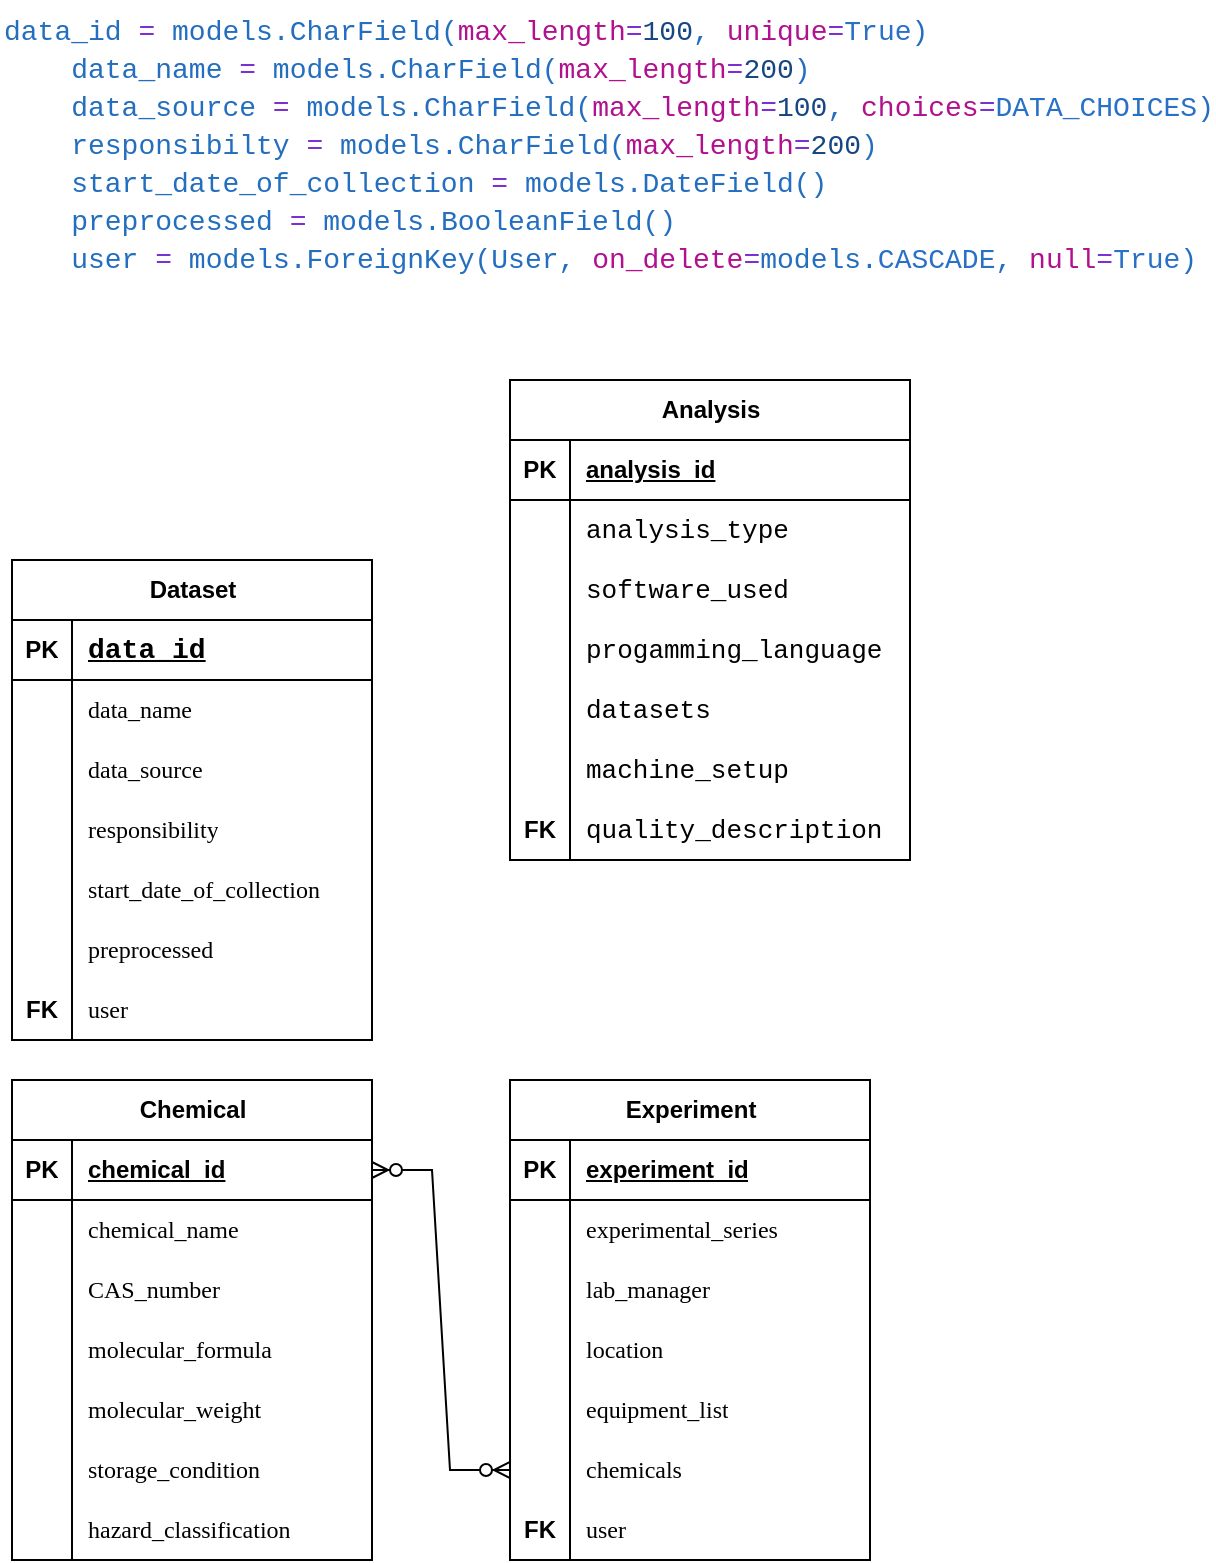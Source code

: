 <mxfile version="24.7.17">
  <diagram id="R2lEEEUBdFMjLlhIrx00" name="Page-1">
    <mxGraphModel dx="511" dy="1783" grid="1" gridSize="10" guides="1" tooltips="1" connect="1" arrows="1" fold="1" page="1" pageScale="1" pageWidth="850" pageHeight="1100" math="0" shadow="0" extFonts="Permanent Marker^https://fonts.googleapis.com/css?family=Permanent+Marker">
      <root>
        <mxCell id="0" />
        <mxCell id="1" parent="0" />
        <mxCell id="FANMIz-VUArgThIN-32Q-28" value="Chemical" style="shape=table;startSize=30;container=1;collapsible=1;childLayout=tableLayout;fixedRows=1;rowLines=0;fontStyle=1;align=center;resizeLast=1;html=1;" parent="1" vertex="1">
          <mxGeometry x="151" y="360" width="180" height="240" as="geometry" />
        </mxCell>
        <mxCell id="FANMIz-VUArgThIN-32Q-29" value="" style="shape=tableRow;horizontal=0;startSize=0;swimlaneHead=0;swimlaneBody=0;fillColor=none;collapsible=0;dropTarget=0;points=[[0,0.5],[1,0.5]];portConstraint=eastwest;top=0;left=0;right=0;bottom=1;" parent="FANMIz-VUArgThIN-32Q-28" vertex="1">
          <mxGeometry y="30" width="180" height="30" as="geometry" />
        </mxCell>
        <mxCell id="FANMIz-VUArgThIN-32Q-30" value="PK" style="shape=partialRectangle;connectable=0;fillColor=none;top=0;left=0;bottom=0;right=0;fontStyle=1;overflow=hidden;whiteSpace=wrap;html=1;" parent="FANMIz-VUArgThIN-32Q-29" vertex="1">
          <mxGeometry width="30" height="30" as="geometry">
            <mxRectangle width="30" height="30" as="alternateBounds" />
          </mxGeometry>
        </mxCell>
        <mxCell id="FANMIz-VUArgThIN-32Q-31" value="chemical_id" style="shape=partialRectangle;connectable=0;fillColor=none;top=0;left=0;bottom=0;right=0;align=left;spacingLeft=6;fontStyle=5;overflow=hidden;whiteSpace=wrap;html=1;" parent="FANMIz-VUArgThIN-32Q-29" vertex="1">
          <mxGeometry x="30" width="150" height="30" as="geometry">
            <mxRectangle width="150" height="30" as="alternateBounds" />
          </mxGeometry>
        </mxCell>
        <mxCell id="FANMIz-VUArgThIN-32Q-32" value="" style="shape=tableRow;horizontal=0;startSize=0;swimlaneHead=0;swimlaneBody=0;fillColor=none;collapsible=0;dropTarget=0;points=[[0,0.5],[1,0.5]];portConstraint=eastwest;top=0;left=0;right=0;bottom=0;" parent="FANMIz-VUArgThIN-32Q-28" vertex="1">
          <mxGeometry y="60" width="180" height="30" as="geometry" />
        </mxCell>
        <mxCell id="FANMIz-VUArgThIN-32Q-33" value="" style="shape=partialRectangle;connectable=0;fillColor=none;top=0;left=0;bottom=0;right=0;editable=1;overflow=hidden;whiteSpace=wrap;html=1;" parent="FANMIz-VUArgThIN-32Q-32" vertex="1">
          <mxGeometry width="30" height="30" as="geometry">
            <mxRectangle width="30" height="30" as="alternateBounds" />
          </mxGeometry>
        </mxCell>
        <mxCell id="FANMIz-VUArgThIN-32Q-34" value="chemical_name" style="shape=partialRectangle;connectable=0;fillColor=none;top=0;left=0;bottom=0;right=0;align=left;spacingLeft=6;overflow=hidden;whiteSpace=wrap;html=1;fontFamily=Lucida Console;fontSize=12;" parent="FANMIz-VUArgThIN-32Q-32" vertex="1">
          <mxGeometry x="30" width="150" height="30" as="geometry">
            <mxRectangle width="150" height="30" as="alternateBounds" />
          </mxGeometry>
        </mxCell>
        <mxCell id="FANMIz-VUArgThIN-32Q-35" value="" style="shape=tableRow;horizontal=0;startSize=0;swimlaneHead=0;swimlaneBody=0;fillColor=none;collapsible=0;dropTarget=0;points=[[0,0.5],[1,0.5]];portConstraint=eastwest;top=0;left=0;right=0;bottom=0;" parent="FANMIz-VUArgThIN-32Q-28" vertex="1">
          <mxGeometry y="90" width="180" height="30" as="geometry" />
        </mxCell>
        <mxCell id="FANMIz-VUArgThIN-32Q-36" value="" style="shape=partialRectangle;connectable=0;fillColor=none;top=0;left=0;bottom=0;right=0;editable=1;overflow=hidden;whiteSpace=wrap;html=1;" parent="FANMIz-VUArgThIN-32Q-35" vertex="1">
          <mxGeometry width="30" height="30" as="geometry">
            <mxRectangle width="30" height="30" as="alternateBounds" />
          </mxGeometry>
        </mxCell>
        <mxCell id="FANMIz-VUArgThIN-32Q-37" value="CAS_number" style="shape=partialRectangle;connectable=0;fillColor=none;top=0;left=0;bottom=0;right=0;align=left;spacingLeft=6;overflow=hidden;whiteSpace=wrap;html=1;fontFamily=Lucida Console;fontSize=12;" parent="FANMIz-VUArgThIN-32Q-35" vertex="1">
          <mxGeometry x="30" width="150" height="30" as="geometry">
            <mxRectangle width="150" height="30" as="alternateBounds" />
          </mxGeometry>
        </mxCell>
        <mxCell id="FANMIz-VUArgThIN-32Q-38" value="" style="shape=tableRow;horizontal=0;startSize=0;swimlaneHead=0;swimlaneBody=0;fillColor=none;collapsible=0;dropTarget=0;points=[[0,0.5],[1,0.5]];portConstraint=eastwest;top=0;left=0;right=0;bottom=0;" parent="FANMIz-VUArgThIN-32Q-28" vertex="1">
          <mxGeometry y="120" width="180" height="30" as="geometry" />
        </mxCell>
        <mxCell id="FANMIz-VUArgThIN-32Q-39" value="" style="shape=partialRectangle;connectable=0;fillColor=none;top=0;left=0;bottom=0;right=0;editable=1;overflow=hidden;whiteSpace=wrap;html=1;" parent="FANMIz-VUArgThIN-32Q-38" vertex="1">
          <mxGeometry width="30" height="30" as="geometry">
            <mxRectangle width="30" height="30" as="alternateBounds" />
          </mxGeometry>
        </mxCell>
        <mxCell id="FANMIz-VUArgThIN-32Q-40" value="molecular_formula" style="shape=partialRectangle;connectable=0;fillColor=none;top=0;left=0;bottom=0;right=0;align=left;spacingLeft=6;overflow=hidden;whiteSpace=wrap;html=1;fontFamily=Lucida Console;fontSize=12;" parent="FANMIz-VUArgThIN-32Q-38" vertex="1">
          <mxGeometry x="30" width="150" height="30" as="geometry">
            <mxRectangle width="150" height="30" as="alternateBounds" />
          </mxGeometry>
        </mxCell>
        <mxCell id="FANMIz-VUArgThIN-32Q-41" value="" style="shape=tableRow;horizontal=0;startSize=0;swimlaneHead=0;swimlaneBody=0;fillColor=none;collapsible=0;dropTarget=0;points=[[0,0.5],[1,0.5]];portConstraint=eastwest;top=0;left=0;right=0;bottom=0;" parent="FANMIz-VUArgThIN-32Q-28" vertex="1">
          <mxGeometry y="150" width="180" height="30" as="geometry" />
        </mxCell>
        <mxCell id="FANMIz-VUArgThIN-32Q-42" value="" style="shape=partialRectangle;connectable=0;fillColor=none;top=0;left=0;bottom=0;right=0;editable=1;overflow=hidden;whiteSpace=wrap;html=1;" parent="FANMIz-VUArgThIN-32Q-41" vertex="1">
          <mxGeometry width="30" height="30" as="geometry">
            <mxRectangle width="30" height="30" as="alternateBounds" />
          </mxGeometry>
        </mxCell>
        <mxCell id="FANMIz-VUArgThIN-32Q-43" value="molecular_weight" style="shape=partialRectangle;connectable=0;fillColor=none;top=0;left=0;bottom=0;right=0;align=left;spacingLeft=6;overflow=hidden;whiteSpace=wrap;html=1;fontFamily=Lucida Console;fontSize=12;" parent="FANMIz-VUArgThIN-32Q-41" vertex="1">
          <mxGeometry x="30" width="150" height="30" as="geometry">
            <mxRectangle width="150" height="30" as="alternateBounds" />
          </mxGeometry>
        </mxCell>
        <mxCell id="FANMIz-VUArgThIN-32Q-46" value="" style="shape=tableRow;horizontal=0;startSize=0;swimlaneHead=0;swimlaneBody=0;fillColor=none;collapsible=0;dropTarget=0;points=[[0,0.5],[1,0.5]];portConstraint=eastwest;top=0;left=0;right=0;bottom=0;" parent="FANMIz-VUArgThIN-32Q-28" vertex="1">
          <mxGeometry y="180" width="180" height="30" as="geometry" />
        </mxCell>
        <mxCell id="FANMIz-VUArgThIN-32Q-47" value="" style="shape=partialRectangle;connectable=0;fillColor=none;top=0;left=0;bottom=0;right=0;editable=1;overflow=hidden;whiteSpace=wrap;html=1;" parent="FANMIz-VUArgThIN-32Q-46" vertex="1">
          <mxGeometry width="30" height="30" as="geometry">
            <mxRectangle width="30" height="30" as="alternateBounds" />
          </mxGeometry>
        </mxCell>
        <mxCell id="FANMIz-VUArgThIN-32Q-48" value="storage_condition" style="shape=partialRectangle;connectable=0;fillColor=none;top=0;left=0;bottom=0;right=0;align=left;spacingLeft=6;overflow=hidden;whiteSpace=wrap;html=1;fontFamily=Lucida Console;fontSize=12;" parent="FANMIz-VUArgThIN-32Q-46" vertex="1">
          <mxGeometry x="30" width="150" height="30" as="geometry">
            <mxRectangle width="150" height="30" as="alternateBounds" />
          </mxGeometry>
        </mxCell>
        <mxCell id="FANMIz-VUArgThIN-32Q-49" value="" style="shape=tableRow;horizontal=0;startSize=0;swimlaneHead=0;swimlaneBody=0;fillColor=none;collapsible=0;dropTarget=0;points=[[0,0.5],[1,0.5]];portConstraint=eastwest;top=0;left=0;right=0;bottom=0;" parent="FANMIz-VUArgThIN-32Q-28" vertex="1">
          <mxGeometry y="210" width="180" height="30" as="geometry" />
        </mxCell>
        <mxCell id="FANMIz-VUArgThIN-32Q-50" value="" style="shape=partialRectangle;connectable=0;fillColor=none;top=0;left=0;bottom=0;right=0;editable=1;overflow=hidden;whiteSpace=wrap;html=1;" parent="FANMIz-VUArgThIN-32Q-49" vertex="1">
          <mxGeometry width="30" height="30" as="geometry">
            <mxRectangle width="30" height="30" as="alternateBounds" />
          </mxGeometry>
        </mxCell>
        <mxCell id="FANMIz-VUArgThIN-32Q-51" value="hazard_classification" style="shape=partialRectangle;connectable=0;fillColor=none;top=0;left=0;bottom=0;right=0;align=left;spacingLeft=6;overflow=hidden;whiteSpace=wrap;html=1;fontFamily=Lucida Console;fontSize=12;" parent="FANMIz-VUArgThIN-32Q-49" vertex="1">
          <mxGeometry x="30" width="150" height="30" as="geometry">
            <mxRectangle width="150" height="30" as="alternateBounds" />
          </mxGeometry>
        </mxCell>
        <mxCell id="FANMIz-VUArgThIN-32Q-52" value="Experiment" style="shape=table;startSize=30;container=1;collapsible=1;childLayout=tableLayout;fixedRows=1;rowLines=0;fontStyle=1;align=center;resizeLast=1;html=1;" parent="1" vertex="1">
          <mxGeometry x="400" y="360" width="180" height="240" as="geometry" />
        </mxCell>
        <mxCell id="FANMIz-VUArgThIN-32Q-53" value="" style="shape=tableRow;horizontal=0;startSize=0;swimlaneHead=0;swimlaneBody=0;fillColor=none;collapsible=0;dropTarget=0;points=[[0,0.5],[1,0.5]];portConstraint=eastwest;top=0;left=0;right=0;bottom=1;" parent="FANMIz-VUArgThIN-32Q-52" vertex="1">
          <mxGeometry y="30" width="180" height="30" as="geometry" />
        </mxCell>
        <mxCell id="FANMIz-VUArgThIN-32Q-54" value="PK" style="shape=partialRectangle;connectable=0;fillColor=none;top=0;left=0;bottom=0;right=0;fontStyle=1;overflow=hidden;whiteSpace=wrap;html=1;" parent="FANMIz-VUArgThIN-32Q-53" vertex="1">
          <mxGeometry width="30" height="30" as="geometry">
            <mxRectangle width="30" height="30" as="alternateBounds" />
          </mxGeometry>
        </mxCell>
        <mxCell id="FANMIz-VUArgThIN-32Q-55" value="experiment_id" style="shape=partialRectangle;connectable=0;fillColor=none;top=0;left=0;bottom=0;right=0;align=left;spacingLeft=6;fontStyle=5;overflow=hidden;whiteSpace=wrap;html=1;" parent="FANMIz-VUArgThIN-32Q-53" vertex="1">
          <mxGeometry x="30" width="150" height="30" as="geometry">
            <mxRectangle width="150" height="30" as="alternateBounds" />
          </mxGeometry>
        </mxCell>
        <mxCell id="FANMIz-VUArgThIN-32Q-56" value="" style="shape=tableRow;horizontal=0;startSize=0;swimlaneHead=0;swimlaneBody=0;fillColor=none;collapsible=0;dropTarget=0;points=[[0,0.5],[1,0.5]];portConstraint=eastwest;top=0;left=0;right=0;bottom=0;" parent="FANMIz-VUArgThIN-32Q-52" vertex="1">
          <mxGeometry y="60" width="180" height="30" as="geometry" />
        </mxCell>
        <mxCell id="FANMIz-VUArgThIN-32Q-57" value="" style="shape=partialRectangle;connectable=0;fillColor=none;top=0;left=0;bottom=0;right=0;editable=1;overflow=hidden;whiteSpace=wrap;html=1;" parent="FANMIz-VUArgThIN-32Q-56" vertex="1">
          <mxGeometry width="30" height="30" as="geometry">
            <mxRectangle width="30" height="30" as="alternateBounds" />
          </mxGeometry>
        </mxCell>
        <mxCell id="FANMIz-VUArgThIN-32Q-58" value="experimental_series" style="shape=partialRectangle;connectable=0;fillColor=none;top=0;left=0;bottom=0;right=0;align=left;spacingLeft=6;overflow=hidden;whiteSpace=wrap;html=1;fontFamily=Lucida Console;fontSize=12;" parent="FANMIz-VUArgThIN-32Q-56" vertex="1">
          <mxGeometry x="30" width="150" height="30" as="geometry">
            <mxRectangle width="150" height="30" as="alternateBounds" />
          </mxGeometry>
        </mxCell>
        <mxCell id="FANMIz-VUArgThIN-32Q-59" value="" style="shape=tableRow;horizontal=0;startSize=0;swimlaneHead=0;swimlaneBody=0;fillColor=none;collapsible=0;dropTarget=0;points=[[0,0.5],[1,0.5]];portConstraint=eastwest;top=0;left=0;right=0;bottom=0;" parent="FANMIz-VUArgThIN-32Q-52" vertex="1">
          <mxGeometry y="90" width="180" height="30" as="geometry" />
        </mxCell>
        <mxCell id="FANMIz-VUArgThIN-32Q-60" value="" style="shape=partialRectangle;connectable=0;fillColor=none;top=0;left=0;bottom=0;right=0;editable=1;overflow=hidden;whiteSpace=wrap;html=1;" parent="FANMIz-VUArgThIN-32Q-59" vertex="1">
          <mxGeometry width="30" height="30" as="geometry">
            <mxRectangle width="30" height="30" as="alternateBounds" />
          </mxGeometry>
        </mxCell>
        <mxCell id="FANMIz-VUArgThIN-32Q-61" value="lab_manager" style="shape=partialRectangle;connectable=0;fillColor=none;top=0;left=0;bottom=0;right=0;align=left;spacingLeft=6;overflow=hidden;whiteSpace=wrap;html=1;fontFamily=Lucida Console;fontSize=12;" parent="FANMIz-VUArgThIN-32Q-59" vertex="1">
          <mxGeometry x="30" width="150" height="30" as="geometry">
            <mxRectangle width="150" height="30" as="alternateBounds" />
          </mxGeometry>
        </mxCell>
        <mxCell id="FANMIz-VUArgThIN-32Q-62" value="" style="shape=tableRow;horizontal=0;startSize=0;swimlaneHead=0;swimlaneBody=0;fillColor=none;collapsible=0;dropTarget=0;points=[[0,0.5],[1,0.5]];portConstraint=eastwest;top=0;left=0;right=0;bottom=0;" parent="FANMIz-VUArgThIN-32Q-52" vertex="1">
          <mxGeometry y="120" width="180" height="30" as="geometry" />
        </mxCell>
        <mxCell id="FANMIz-VUArgThIN-32Q-63" value="" style="shape=partialRectangle;connectable=0;fillColor=none;top=0;left=0;bottom=0;right=0;editable=1;overflow=hidden;whiteSpace=wrap;html=1;" parent="FANMIz-VUArgThIN-32Q-62" vertex="1">
          <mxGeometry width="30" height="30" as="geometry">
            <mxRectangle width="30" height="30" as="alternateBounds" />
          </mxGeometry>
        </mxCell>
        <mxCell id="FANMIz-VUArgThIN-32Q-64" value="location" style="shape=partialRectangle;connectable=0;fillColor=none;top=0;left=0;bottom=0;right=0;align=left;spacingLeft=6;overflow=hidden;whiteSpace=wrap;html=1;fontFamily=Lucida Console;fontSize=12;" parent="FANMIz-VUArgThIN-32Q-62" vertex="1">
          <mxGeometry x="30" width="150" height="30" as="geometry">
            <mxRectangle width="150" height="30" as="alternateBounds" />
          </mxGeometry>
        </mxCell>
        <mxCell id="FANMIz-VUArgThIN-32Q-65" value="" style="shape=tableRow;horizontal=0;startSize=0;swimlaneHead=0;swimlaneBody=0;fillColor=none;collapsible=0;dropTarget=0;points=[[0,0.5],[1,0.5]];portConstraint=eastwest;top=0;left=0;right=0;bottom=0;" parent="FANMIz-VUArgThIN-32Q-52" vertex="1">
          <mxGeometry y="150" width="180" height="30" as="geometry" />
        </mxCell>
        <mxCell id="FANMIz-VUArgThIN-32Q-66" value="" style="shape=partialRectangle;connectable=0;fillColor=none;top=0;left=0;bottom=0;right=0;editable=1;overflow=hidden;whiteSpace=wrap;html=1;" parent="FANMIz-VUArgThIN-32Q-65" vertex="1">
          <mxGeometry width="30" height="30" as="geometry">
            <mxRectangle width="30" height="30" as="alternateBounds" />
          </mxGeometry>
        </mxCell>
        <mxCell id="FANMIz-VUArgThIN-32Q-67" value="equipment_list" style="shape=partialRectangle;connectable=0;fillColor=none;top=0;left=0;bottom=0;right=0;align=left;spacingLeft=6;overflow=hidden;whiteSpace=wrap;html=1;fontFamily=Lucida Console;fontSize=12;" parent="FANMIz-VUArgThIN-32Q-65" vertex="1">
          <mxGeometry x="30" width="150" height="30" as="geometry">
            <mxRectangle width="150" height="30" as="alternateBounds" />
          </mxGeometry>
        </mxCell>
        <mxCell id="FANMIz-VUArgThIN-32Q-68" value="" style="shape=tableRow;horizontal=0;startSize=0;swimlaneHead=0;swimlaneBody=0;fillColor=none;collapsible=0;dropTarget=0;points=[[0,0.5],[1,0.5]];portConstraint=eastwest;top=0;left=0;right=0;bottom=0;" parent="FANMIz-VUArgThIN-32Q-52" vertex="1">
          <mxGeometry y="180" width="180" height="30" as="geometry" />
        </mxCell>
        <mxCell id="FANMIz-VUArgThIN-32Q-69" value="" style="shape=partialRectangle;connectable=0;fillColor=none;top=0;left=0;bottom=0;right=0;editable=1;overflow=hidden;whiteSpace=wrap;html=1;" parent="FANMIz-VUArgThIN-32Q-68" vertex="1">
          <mxGeometry width="30" height="30" as="geometry">
            <mxRectangle width="30" height="30" as="alternateBounds" />
          </mxGeometry>
        </mxCell>
        <mxCell id="FANMIz-VUArgThIN-32Q-70" value="chemicals" style="shape=partialRectangle;connectable=0;fillColor=none;top=0;left=0;bottom=0;right=0;align=left;spacingLeft=6;overflow=hidden;whiteSpace=wrap;html=1;fontFamily=Lucida Console;fontSize=12;" parent="FANMIz-VUArgThIN-32Q-68" vertex="1">
          <mxGeometry x="30" width="150" height="30" as="geometry">
            <mxRectangle width="150" height="30" as="alternateBounds" />
          </mxGeometry>
        </mxCell>
        <mxCell id="FANMIz-VUArgThIN-32Q-71" value="" style="shape=tableRow;horizontal=0;startSize=0;swimlaneHead=0;swimlaneBody=0;fillColor=none;collapsible=0;dropTarget=0;points=[[0,0.5],[1,0.5]];portConstraint=eastwest;top=0;left=0;right=0;bottom=0;" parent="FANMIz-VUArgThIN-32Q-52" vertex="1">
          <mxGeometry y="210" width="180" height="30" as="geometry" />
        </mxCell>
        <mxCell id="FANMIz-VUArgThIN-32Q-72" value="&lt;span style=&quot;font-weight: 700;&quot;&gt;FK&lt;/span&gt;" style="shape=partialRectangle;connectable=0;fillColor=none;top=0;left=0;bottom=0;right=0;editable=1;overflow=hidden;whiteSpace=wrap;html=1;" parent="FANMIz-VUArgThIN-32Q-71" vertex="1">
          <mxGeometry width="30" height="30" as="geometry">
            <mxRectangle width="30" height="30" as="alternateBounds" />
          </mxGeometry>
        </mxCell>
        <mxCell id="FANMIz-VUArgThIN-32Q-73" value="user" style="shape=partialRectangle;connectable=0;fillColor=none;top=0;left=0;bottom=0;right=0;align=left;spacingLeft=6;overflow=hidden;whiteSpace=wrap;html=1;fontFamily=Lucida Console;fontSize=12;" parent="FANMIz-VUArgThIN-32Q-71" vertex="1">
          <mxGeometry x="30" width="150" height="30" as="geometry">
            <mxRectangle width="150" height="30" as="alternateBounds" />
          </mxGeometry>
        </mxCell>
        <mxCell id="FANMIz-VUArgThIN-32Q-77" value="" style="edgeStyle=entityRelationEdgeStyle;fontSize=12;html=1;endArrow=ERzeroToMany;endFill=1;startArrow=ERzeroToMany;rounded=0;exitX=1;exitY=0.5;exitDx=0;exitDy=0;" parent="1" source="FANMIz-VUArgThIN-32Q-29" target="FANMIz-VUArgThIN-32Q-68" edge="1">
          <mxGeometry width="100" height="100" relative="1" as="geometry">
            <mxPoint x="70" y="530" as="sourcePoint" />
            <mxPoint x="170" y="430" as="targetPoint" />
          </mxGeometry>
        </mxCell>
        <mxCell id="FANMIz-VUArgThIN-32Q-78" value="Dataset" style="shape=table;startSize=30;container=1;collapsible=1;childLayout=tableLayout;fixedRows=1;rowLines=0;fontStyle=1;align=center;resizeLast=1;html=1;fontColor=#000000;" parent="1" vertex="1">
          <mxGeometry x="151" y="100" width="180" height="240" as="geometry" />
        </mxCell>
        <mxCell id="FANMIz-VUArgThIN-32Q-79" value="" style="shape=tableRow;horizontal=0;startSize=0;swimlaneHead=0;swimlaneBody=0;fillColor=none;collapsible=0;dropTarget=0;points=[[0,0.5],[1,0.5]];portConstraint=eastwest;top=0;left=0;right=0;bottom=1;fontColor=#000000;" parent="FANMIz-VUArgThIN-32Q-78" vertex="1">
          <mxGeometry y="30" width="180" height="30" as="geometry" />
        </mxCell>
        <mxCell id="FANMIz-VUArgThIN-32Q-80" value="PK" style="shape=partialRectangle;connectable=0;fillColor=none;top=0;left=0;bottom=0;right=0;fontStyle=1;overflow=hidden;whiteSpace=wrap;html=1;fontColor=#000000;" parent="FANMIz-VUArgThIN-32Q-79" vertex="1">
          <mxGeometry width="30" height="30" as="geometry">
            <mxRectangle width="30" height="30" as="alternateBounds" />
          </mxGeometry>
        </mxCell>
        <mxCell id="FANMIz-VUArgThIN-32Q-81" value="&lt;span style=&quot;font-family: Consolas, &amp;quot;Courier New&amp;quot;, monospace; font-size: 14px; white-space: pre; background-color: rgb(255, 255, 255);&quot;&gt;data_id&lt;/span&gt;" style="shape=partialRectangle;connectable=0;fillColor=none;top=0;left=0;bottom=0;right=0;align=left;spacingLeft=6;fontStyle=5;overflow=hidden;whiteSpace=wrap;html=1;fontColor=#000000;" parent="FANMIz-VUArgThIN-32Q-79" vertex="1">
          <mxGeometry x="30" width="150" height="30" as="geometry">
            <mxRectangle width="150" height="30" as="alternateBounds" />
          </mxGeometry>
        </mxCell>
        <mxCell id="FANMIz-VUArgThIN-32Q-82" value="" style="shape=tableRow;horizontal=0;startSize=0;swimlaneHead=0;swimlaneBody=0;fillColor=none;collapsible=0;dropTarget=0;points=[[0,0.5],[1,0.5]];portConstraint=eastwest;top=0;left=0;right=0;bottom=0;fontColor=#000000;" parent="FANMIz-VUArgThIN-32Q-78" vertex="1">
          <mxGeometry y="60" width="180" height="30" as="geometry" />
        </mxCell>
        <mxCell id="FANMIz-VUArgThIN-32Q-83" value="" style="shape=partialRectangle;connectable=0;fillColor=none;top=0;left=0;bottom=0;right=0;editable=1;overflow=hidden;whiteSpace=wrap;html=1;fontColor=#000000;" parent="FANMIz-VUArgThIN-32Q-82" vertex="1">
          <mxGeometry width="30" height="30" as="geometry">
            <mxRectangle width="30" height="30" as="alternateBounds" />
          </mxGeometry>
        </mxCell>
        <mxCell id="FANMIz-VUArgThIN-32Q-84" value="&lt;span style=&quot;font-size: 12px; white-space: pre; background-color: rgb(255, 255, 255);&quot;&gt;data_name&lt;/span&gt;" style="shape=partialRectangle;connectable=0;fillColor=none;top=0;left=0;bottom=0;right=0;align=left;spacingLeft=6;overflow=hidden;whiteSpace=wrap;html=1;fontSize=12;fontFamily=Lucida Console;fontColor=#000000;" parent="FANMIz-VUArgThIN-32Q-82" vertex="1">
          <mxGeometry x="30" width="150" height="30" as="geometry">
            <mxRectangle width="150" height="30" as="alternateBounds" />
          </mxGeometry>
        </mxCell>
        <mxCell id="FANMIz-VUArgThIN-32Q-85" value="" style="shape=tableRow;horizontal=0;startSize=0;swimlaneHead=0;swimlaneBody=0;fillColor=none;collapsible=0;dropTarget=0;points=[[0,0.5],[1,0.5]];portConstraint=eastwest;top=0;left=0;right=0;bottom=0;fontColor=#000000;" parent="FANMIz-VUArgThIN-32Q-78" vertex="1">
          <mxGeometry y="90" width="180" height="30" as="geometry" />
        </mxCell>
        <mxCell id="FANMIz-VUArgThIN-32Q-86" value="" style="shape=partialRectangle;connectable=0;fillColor=none;top=0;left=0;bottom=0;right=0;editable=1;overflow=hidden;whiteSpace=wrap;html=1;fontColor=#000000;" parent="FANMIz-VUArgThIN-32Q-85" vertex="1">
          <mxGeometry width="30" height="30" as="geometry">
            <mxRectangle width="30" height="30" as="alternateBounds" />
          </mxGeometry>
        </mxCell>
        <mxCell id="FANMIz-VUArgThIN-32Q-87" value="&lt;span style=&quot;font-size: 12px; white-space: pre; background-color: rgb(255, 255, 255);&quot;&gt;data_source&lt;/span&gt;" style="shape=partialRectangle;connectable=0;fillColor=none;top=0;left=0;bottom=0;right=0;align=left;spacingLeft=6;overflow=hidden;whiteSpace=wrap;html=1;fontSize=12;fontFamily=Lucida Console;fontColor=#000000;" parent="FANMIz-VUArgThIN-32Q-85" vertex="1">
          <mxGeometry x="30" width="150" height="30" as="geometry">
            <mxRectangle width="150" height="30" as="alternateBounds" />
          </mxGeometry>
        </mxCell>
        <mxCell id="FANMIz-VUArgThIN-32Q-88" value="" style="shape=tableRow;horizontal=0;startSize=0;swimlaneHead=0;swimlaneBody=0;fillColor=none;collapsible=0;dropTarget=0;points=[[0,0.5],[1,0.5]];portConstraint=eastwest;top=0;left=0;right=0;bottom=0;fontColor=#000000;" parent="FANMIz-VUArgThIN-32Q-78" vertex="1">
          <mxGeometry y="120" width="180" height="30" as="geometry" />
        </mxCell>
        <mxCell id="FANMIz-VUArgThIN-32Q-89" value="" style="shape=partialRectangle;connectable=0;fillColor=none;top=0;left=0;bottom=0;right=0;editable=1;overflow=hidden;whiteSpace=wrap;html=1;fontColor=#000000;" parent="FANMIz-VUArgThIN-32Q-88" vertex="1">
          <mxGeometry width="30" height="30" as="geometry">
            <mxRectangle width="30" height="30" as="alternateBounds" />
          </mxGeometry>
        </mxCell>
        <mxCell id="FANMIz-VUArgThIN-32Q-90" value="&lt;span style=&quot;font-size: 12px; white-space: pre; background-color: rgb(255, 255, 255);&quot;&gt;responsibility&lt;/span&gt;" style="shape=partialRectangle;connectable=0;fillColor=none;top=0;left=0;bottom=0;right=0;align=left;spacingLeft=6;overflow=hidden;whiteSpace=wrap;html=1;fontFamily=Lucida Console;fontSize=12;fontColor=#000000;" parent="FANMIz-VUArgThIN-32Q-88" vertex="1">
          <mxGeometry x="30" width="150" height="30" as="geometry">
            <mxRectangle width="150" height="30" as="alternateBounds" />
          </mxGeometry>
        </mxCell>
        <mxCell id="FANMIz-VUArgThIN-32Q-91" value="" style="shape=tableRow;horizontal=0;startSize=0;swimlaneHead=0;swimlaneBody=0;fillColor=none;collapsible=0;dropTarget=0;points=[[0,0.5],[1,0.5]];portConstraint=eastwest;top=0;left=0;right=0;bottom=0;fontColor=#000000;" parent="FANMIz-VUArgThIN-32Q-78" vertex="1">
          <mxGeometry y="150" width="180" height="30" as="geometry" />
        </mxCell>
        <mxCell id="FANMIz-VUArgThIN-32Q-92" value="" style="shape=partialRectangle;connectable=0;fillColor=none;top=0;left=0;bottom=0;right=0;editable=1;overflow=hidden;whiteSpace=wrap;html=1;fontColor=#000000;" parent="FANMIz-VUArgThIN-32Q-91" vertex="1">
          <mxGeometry width="30" height="30" as="geometry">
            <mxRectangle width="30" height="30" as="alternateBounds" />
          </mxGeometry>
        </mxCell>
        <mxCell id="FANMIz-VUArgThIN-32Q-93" value="&lt;span style=&quot;font-size: 12px; white-space: pre; background-color: rgb(255, 255, 255);&quot;&gt;start_date_of_collection&lt;/span&gt;" style="shape=partialRectangle;connectable=0;fillColor=none;top=0;left=0;bottom=0;right=0;align=left;spacingLeft=6;overflow=hidden;whiteSpace=wrap;html=1;fontFamily=Lucida Console;fontSize=12;fontColor=#000000;" parent="FANMIz-VUArgThIN-32Q-91" vertex="1">
          <mxGeometry x="30" width="150" height="30" as="geometry">
            <mxRectangle width="150" height="30" as="alternateBounds" />
          </mxGeometry>
        </mxCell>
        <mxCell id="FANMIz-VUArgThIN-32Q-94" value="" style="shape=tableRow;horizontal=0;startSize=0;swimlaneHead=0;swimlaneBody=0;fillColor=none;collapsible=0;dropTarget=0;points=[[0,0.5],[1,0.5]];portConstraint=eastwest;top=0;left=0;right=0;bottom=0;fontColor=#000000;" parent="FANMIz-VUArgThIN-32Q-78" vertex="1">
          <mxGeometry y="180" width="180" height="30" as="geometry" />
        </mxCell>
        <mxCell id="FANMIz-VUArgThIN-32Q-95" value="" style="shape=partialRectangle;connectable=0;fillColor=none;top=0;left=0;bottom=0;right=0;editable=1;overflow=hidden;whiteSpace=wrap;html=1;fontColor=#000000;" parent="FANMIz-VUArgThIN-32Q-94" vertex="1">
          <mxGeometry width="30" height="30" as="geometry">
            <mxRectangle width="30" height="30" as="alternateBounds" />
          </mxGeometry>
        </mxCell>
        <mxCell id="FANMIz-VUArgThIN-32Q-96" value="&lt;span style=&quot;font-size: 12px; white-space: pre; background-color: rgb(255, 255, 255);&quot;&gt;preprocessed&lt;/span&gt;" style="shape=partialRectangle;connectable=0;fillColor=none;top=0;left=0;bottom=0;right=0;align=left;spacingLeft=6;overflow=hidden;whiteSpace=wrap;html=1;fontFamily=Lucida Console;fontSize=12;fontColor=#000000;" parent="FANMIz-VUArgThIN-32Q-94" vertex="1">
          <mxGeometry x="30" width="150" height="30" as="geometry">
            <mxRectangle width="150" height="30" as="alternateBounds" />
          </mxGeometry>
        </mxCell>
        <mxCell id="FANMIz-VUArgThIN-32Q-97" value="" style="shape=tableRow;horizontal=0;startSize=0;swimlaneHead=0;swimlaneBody=0;fillColor=none;collapsible=0;dropTarget=0;points=[[0,0.5],[1,0.5]];portConstraint=eastwest;top=0;left=0;right=0;bottom=0;fontColor=#000000;" parent="FANMIz-VUArgThIN-32Q-78" vertex="1">
          <mxGeometry y="210" width="180" height="30" as="geometry" />
        </mxCell>
        <mxCell id="FANMIz-VUArgThIN-32Q-98" value="&lt;span style=&quot;font-family: monospace; font-size: 0px; text-align: start; text-wrap: nowrap;&quot;&gt;FK&lt;/span&gt;&lt;span style=&quot;font-weight: 700;&quot;&gt;FK&lt;/span&gt;" style="shape=partialRectangle;connectable=0;fillColor=none;top=0;left=0;bottom=0;right=0;editable=1;overflow=hidden;whiteSpace=wrap;html=1;fontColor=#000000;" parent="FANMIz-VUArgThIN-32Q-97" vertex="1">
          <mxGeometry width="30" height="30" as="geometry">
            <mxRectangle width="30" height="30" as="alternateBounds" />
          </mxGeometry>
        </mxCell>
        <mxCell id="FANMIz-VUArgThIN-32Q-99" value="&lt;span style=&quot;font-size: 12px; white-space: pre; background-color: rgb(255, 255, 255);&quot;&gt;user&lt;/span&gt;" style="shape=partialRectangle;connectable=0;fillColor=none;top=0;left=0;bottom=0;right=0;align=left;spacingLeft=6;overflow=hidden;whiteSpace=wrap;html=1;fontFamily=Lucida Console;fontSize=12;fontColor=#000000;" parent="FANMIz-VUArgThIN-32Q-97" vertex="1">
          <mxGeometry x="30" width="150" height="30" as="geometry">
            <mxRectangle width="150" height="30" as="alternateBounds" />
          </mxGeometry>
        </mxCell>
        <mxCell id="FANMIz-VUArgThIN-32Q-101" value="Analysis" style="shape=table;startSize=30;container=1;collapsible=1;childLayout=tableLayout;fixedRows=1;rowLines=0;fontStyle=1;align=center;resizeLast=1;html=1;" parent="1" vertex="1">
          <mxGeometry x="400" y="10" width="200" height="240" as="geometry" />
        </mxCell>
        <mxCell id="FANMIz-VUArgThIN-32Q-102" value="" style="shape=tableRow;horizontal=0;startSize=0;swimlaneHead=0;swimlaneBody=0;fillColor=none;collapsible=0;dropTarget=0;points=[[0,0.5],[1,0.5]];portConstraint=eastwest;top=0;left=0;right=0;bottom=1;" parent="FANMIz-VUArgThIN-32Q-101" vertex="1">
          <mxGeometry y="30" width="200" height="30" as="geometry" />
        </mxCell>
        <mxCell id="FANMIz-VUArgThIN-32Q-103" value="PK" style="shape=partialRectangle;connectable=0;fillColor=none;top=0;left=0;bottom=0;right=0;fontStyle=1;overflow=hidden;whiteSpace=wrap;html=1;" parent="FANMIz-VUArgThIN-32Q-102" vertex="1">
          <mxGeometry width="30" height="30" as="geometry">
            <mxRectangle width="30" height="30" as="alternateBounds" />
          </mxGeometry>
        </mxCell>
        <mxCell id="FANMIz-VUArgThIN-32Q-104" value="analysis_id" style="shape=partialRectangle;connectable=0;fillColor=none;top=0;left=0;bottom=0;right=0;align=left;spacingLeft=6;fontStyle=5;overflow=hidden;whiteSpace=wrap;html=1;" parent="FANMIz-VUArgThIN-32Q-102" vertex="1">
          <mxGeometry x="30" width="170" height="30" as="geometry">
            <mxRectangle width="170" height="30" as="alternateBounds" />
          </mxGeometry>
        </mxCell>
        <mxCell id="FANMIz-VUArgThIN-32Q-105" value="" style="shape=tableRow;horizontal=0;startSize=0;swimlaneHead=0;swimlaneBody=0;fillColor=none;collapsible=0;dropTarget=0;points=[[0,0.5],[1,0.5]];portConstraint=eastwest;top=0;left=0;right=0;bottom=0;" parent="FANMIz-VUArgThIN-32Q-101" vertex="1">
          <mxGeometry y="60" width="200" height="30" as="geometry" />
        </mxCell>
        <mxCell id="FANMIz-VUArgThIN-32Q-106" value="" style="shape=partialRectangle;connectable=0;fillColor=none;top=0;left=0;bottom=0;right=0;editable=1;overflow=hidden;whiteSpace=wrap;html=1;" parent="FANMIz-VUArgThIN-32Q-105" vertex="1">
          <mxGeometry width="30" height="30" as="geometry">
            <mxRectangle width="30" height="30" as="alternateBounds" />
          </mxGeometry>
        </mxCell>
        <mxCell id="FANMIz-VUArgThIN-32Q-107" value="analysis_type" style="shape=partialRectangle;connectable=0;fillColor=none;top=0;left=0;bottom=0;right=0;align=left;spacingLeft=6;overflow=hidden;whiteSpace=wrap;html=1;fontFamily=Courier New;fontSize=13;" parent="FANMIz-VUArgThIN-32Q-105" vertex="1">
          <mxGeometry x="30" width="170" height="30" as="geometry">
            <mxRectangle width="170" height="30" as="alternateBounds" />
          </mxGeometry>
        </mxCell>
        <mxCell id="FANMIz-VUArgThIN-32Q-108" value="" style="shape=tableRow;horizontal=0;startSize=0;swimlaneHead=0;swimlaneBody=0;fillColor=none;collapsible=0;dropTarget=0;points=[[0,0.5],[1,0.5]];portConstraint=eastwest;top=0;left=0;right=0;bottom=0;" parent="FANMIz-VUArgThIN-32Q-101" vertex="1">
          <mxGeometry y="90" width="200" height="30" as="geometry" />
        </mxCell>
        <mxCell id="FANMIz-VUArgThIN-32Q-109" value="" style="shape=partialRectangle;connectable=0;fillColor=none;top=0;left=0;bottom=0;right=0;editable=1;overflow=hidden;whiteSpace=wrap;html=1;" parent="FANMIz-VUArgThIN-32Q-108" vertex="1">
          <mxGeometry width="30" height="30" as="geometry">
            <mxRectangle width="30" height="30" as="alternateBounds" />
          </mxGeometry>
        </mxCell>
        <mxCell id="FANMIz-VUArgThIN-32Q-110" value="software_used" style="shape=partialRectangle;connectable=0;fillColor=none;top=0;left=0;bottom=0;right=0;align=left;spacingLeft=6;overflow=hidden;whiteSpace=wrap;html=1;fontFamily=Courier New;fontSize=13;" parent="FANMIz-VUArgThIN-32Q-108" vertex="1">
          <mxGeometry x="30" width="170" height="30" as="geometry">
            <mxRectangle width="170" height="30" as="alternateBounds" />
          </mxGeometry>
        </mxCell>
        <mxCell id="FANMIz-VUArgThIN-32Q-111" value="" style="shape=tableRow;horizontal=0;startSize=0;swimlaneHead=0;swimlaneBody=0;fillColor=none;collapsible=0;dropTarget=0;points=[[0,0.5],[1,0.5]];portConstraint=eastwest;top=0;left=0;right=0;bottom=0;" parent="FANMIz-VUArgThIN-32Q-101" vertex="1">
          <mxGeometry y="120" width="200" height="30" as="geometry" />
        </mxCell>
        <mxCell id="FANMIz-VUArgThIN-32Q-112" value="" style="shape=partialRectangle;connectable=0;fillColor=none;top=0;left=0;bottom=0;right=0;editable=1;overflow=hidden;whiteSpace=wrap;html=1;" parent="FANMIz-VUArgThIN-32Q-111" vertex="1">
          <mxGeometry width="30" height="30" as="geometry">
            <mxRectangle width="30" height="30" as="alternateBounds" />
          </mxGeometry>
        </mxCell>
        <mxCell id="FANMIz-VUArgThIN-32Q-113" value="progamming_language" style="shape=partialRectangle;connectable=0;fillColor=none;top=0;left=0;bottom=0;right=0;align=left;spacingLeft=6;overflow=hidden;whiteSpace=wrap;html=1;fontFamily=Courier New;fontSize=13;" parent="FANMIz-VUArgThIN-32Q-111" vertex="1">
          <mxGeometry x="30" width="170" height="30" as="geometry">
            <mxRectangle width="170" height="30" as="alternateBounds" />
          </mxGeometry>
        </mxCell>
        <mxCell id="FANMIz-VUArgThIN-32Q-114" value="" style="shape=tableRow;horizontal=0;startSize=0;swimlaneHead=0;swimlaneBody=0;fillColor=none;collapsible=0;dropTarget=0;points=[[0,0.5],[1,0.5]];portConstraint=eastwest;top=0;left=0;right=0;bottom=0;" parent="FANMIz-VUArgThIN-32Q-101" vertex="1">
          <mxGeometry y="150" width="200" height="30" as="geometry" />
        </mxCell>
        <mxCell id="FANMIz-VUArgThIN-32Q-115" value="" style="shape=partialRectangle;connectable=0;fillColor=none;top=0;left=0;bottom=0;right=0;editable=1;overflow=hidden;whiteSpace=wrap;html=1;" parent="FANMIz-VUArgThIN-32Q-114" vertex="1">
          <mxGeometry width="30" height="30" as="geometry">
            <mxRectangle width="30" height="30" as="alternateBounds" />
          </mxGeometry>
        </mxCell>
        <mxCell id="FANMIz-VUArgThIN-32Q-116" value="datasets" style="shape=partialRectangle;connectable=0;fillColor=none;top=0;left=0;bottom=0;right=0;align=left;spacingLeft=6;overflow=hidden;whiteSpace=wrap;html=1;fontFamily=Courier New;fontSize=13;" parent="FANMIz-VUArgThIN-32Q-114" vertex="1">
          <mxGeometry x="30" width="170" height="30" as="geometry">
            <mxRectangle width="170" height="30" as="alternateBounds" />
          </mxGeometry>
        </mxCell>
        <mxCell id="FANMIz-VUArgThIN-32Q-117" value="" style="shape=tableRow;horizontal=0;startSize=0;swimlaneHead=0;swimlaneBody=0;fillColor=none;collapsible=0;dropTarget=0;points=[[0,0.5],[1,0.5]];portConstraint=eastwest;top=0;left=0;right=0;bottom=0;" parent="FANMIz-VUArgThIN-32Q-101" vertex="1">
          <mxGeometry y="180" width="200" height="30" as="geometry" />
        </mxCell>
        <mxCell id="FANMIz-VUArgThIN-32Q-118" value="" style="shape=partialRectangle;connectable=0;fillColor=none;top=0;left=0;bottom=0;right=0;editable=1;overflow=hidden;whiteSpace=wrap;html=1;" parent="FANMIz-VUArgThIN-32Q-117" vertex="1">
          <mxGeometry width="30" height="30" as="geometry">
            <mxRectangle width="30" height="30" as="alternateBounds" />
          </mxGeometry>
        </mxCell>
        <mxCell id="FANMIz-VUArgThIN-32Q-119" value="machine_setup" style="shape=partialRectangle;connectable=0;fillColor=none;top=0;left=0;bottom=0;right=0;align=left;spacingLeft=6;overflow=hidden;whiteSpace=wrap;html=1;fontFamily=Courier New;fontSize=13;" parent="FANMIz-VUArgThIN-32Q-117" vertex="1">
          <mxGeometry x="30" width="170" height="30" as="geometry">
            <mxRectangle width="170" height="30" as="alternateBounds" />
          </mxGeometry>
        </mxCell>
        <mxCell id="FANMIz-VUArgThIN-32Q-120" value="" style="shape=tableRow;horizontal=0;startSize=0;swimlaneHead=0;swimlaneBody=0;fillColor=none;collapsible=0;dropTarget=0;points=[[0,0.5],[1,0.5]];portConstraint=eastwest;top=0;left=0;right=0;bottom=0;" parent="FANMIz-VUArgThIN-32Q-101" vertex="1">
          <mxGeometry y="210" width="200" height="30" as="geometry" />
        </mxCell>
        <mxCell id="FANMIz-VUArgThIN-32Q-121" value="&lt;span style=&quot;color: rgba(0, 0, 0, 0); font-family: monospace; font-size: 0px; text-align: start; text-wrap: nowrap;&quot;&gt;FK&lt;/span&gt;&lt;span style=&quot;font-weight: 700;&quot;&gt;FK&lt;/span&gt;" style="shape=partialRectangle;connectable=0;fillColor=none;top=0;left=0;bottom=0;right=0;editable=1;overflow=hidden;whiteSpace=wrap;html=1;" parent="FANMIz-VUArgThIN-32Q-120" vertex="1">
          <mxGeometry width="30" height="30" as="geometry">
            <mxRectangle width="30" height="30" as="alternateBounds" />
          </mxGeometry>
        </mxCell>
        <mxCell id="FANMIz-VUArgThIN-32Q-122" value="quality_description" style="shape=partialRectangle;connectable=0;fillColor=none;top=0;left=0;bottom=0;right=0;align=left;spacingLeft=6;overflow=hidden;whiteSpace=wrap;html=1;fontFamily=Courier New;fontSize=13;" parent="FANMIz-VUArgThIN-32Q-120" vertex="1">
          <mxGeometry x="30" width="170" height="30" as="geometry">
            <mxRectangle width="170" height="30" as="alternateBounds" />
          </mxGeometry>
        </mxCell>
        <mxCell id="FANMIz-VUArgThIN-32Q-123" value="&lt;div style=&quot;color: #236ebf;background-color: #ffffff;font-family: Consolas, &#39;Courier New&#39;, monospace;font-weight: normal;font-size: 14px;line-height: 19px;white-space: pre;&quot;&gt;&lt;div&gt;&lt;span style=&quot;color: #236ebf;&quot;&gt;data_id &lt;/span&gt;&lt;span style=&quot;color: #7b30d0;font-style: italic;&quot;&gt;=&lt;/span&gt;&lt;span style=&quot;color: #236ebf;&quot;&gt; models.CharField(&lt;/span&gt;&lt;span style=&quot;color: #b1108e;&quot;&gt;max_length&lt;/span&gt;&lt;span style=&quot;color: #7b30d0;font-style: italic;&quot;&gt;=&lt;/span&gt;&lt;span style=&quot;color: #174781;&quot;&gt;100&lt;/span&gt;&lt;span style=&quot;color: #236ebf;&quot;&gt;, &lt;/span&gt;&lt;span style=&quot;color: #b1108e;&quot;&gt;unique&lt;/span&gt;&lt;span style=&quot;color: #7b30d0;font-style: italic;&quot;&gt;=&lt;/span&gt;&lt;span style=&quot;color: #2970c7;&quot;&gt;True&lt;/span&gt;&lt;span style=&quot;color: #236ebf;&quot;&gt;)&lt;/span&gt;&lt;/div&gt;&lt;div&gt;&lt;span style=&quot;color: #236ebf;&quot;&gt;&amp;nbsp; &amp;nbsp; data_name &lt;/span&gt;&lt;span style=&quot;color: #7b30d0;font-style: italic;&quot;&gt;=&lt;/span&gt;&lt;span style=&quot;color: #236ebf;&quot;&gt; models.CharField(&lt;/span&gt;&lt;span style=&quot;color: #b1108e;&quot;&gt;max_length&lt;/span&gt;&lt;span style=&quot;color: #7b30d0;font-style: italic;&quot;&gt;=&lt;/span&gt;&lt;span style=&quot;color: #174781;&quot;&gt;200&lt;/span&gt;&lt;span style=&quot;color: #236ebf;&quot;&gt;)&lt;/span&gt;&lt;/div&gt;&lt;div&gt;&lt;span style=&quot;color: #236ebf;&quot;&gt;&amp;nbsp; &amp;nbsp; data_source &lt;/span&gt;&lt;span style=&quot;color: #7b30d0;font-style: italic;&quot;&gt;=&lt;/span&gt;&lt;span style=&quot;color: #236ebf;&quot;&gt; models.CharField(&lt;/span&gt;&lt;span style=&quot;color: #b1108e;&quot;&gt;max_length&lt;/span&gt;&lt;span style=&quot;color: #7b30d0;font-style: italic;&quot;&gt;=&lt;/span&gt;&lt;span style=&quot;color: #174781;&quot;&gt;100&lt;/span&gt;&lt;span style=&quot;color: #236ebf;&quot;&gt;, &lt;/span&gt;&lt;span style=&quot;color: #b1108e;&quot;&gt;choices&lt;/span&gt;&lt;span style=&quot;color: #7b30d0;font-style: italic;&quot;&gt;=&lt;/span&gt;&lt;span style=&quot;color: #2970c7;&quot;&gt;DATA_CHOICES&lt;/span&gt;&lt;span style=&quot;color: #236ebf;&quot;&gt;)&lt;/span&gt;&lt;/div&gt;&lt;div&gt;&lt;span style=&quot;color: #236ebf;&quot;&gt;&amp;nbsp; &amp;nbsp; responsibilty &lt;/span&gt;&lt;span style=&quot;color: #7b30d0;font-style: italic;&quot;&gt;=&lt;/span&gt;&lt;span style=&quot;color: #236ebf;&quot;&gt; models.CharField(&lt;/span&gt;&lt;span style=&quot;color: #b1108e;&quot;&gt;max_length&lt;/span&gt;&lt;span style=&quot;color: #7b30d0;font-style: italic;&quot;&gt;=&lt;/span&gt;&lt;span style=&quot;color: #174781;&quot;&gt;200&lt;/span&gt;&lt;span style=&quot;color: #236ebf;&quot;&gt;)&lt;/span&gt;&lt;/div&gt;&lt;div&gt;&lt;span style=&quot;color: #236ebf;&quot;&gt;&amp;nbsp; &amp;nbsp; start_date_of_collection &lt;/span&gt;&lt;span style=&quot;color: #7b30d0;font-style: italic;&quot;&gt;=&lt;/span&gt;&lt;span style=&quot;color: #236ebf;&quot;&gt; models.DateField()&lt;/span&gt;&lt;/div&gt;&lt;div&gt;&lt;span style=&quot;color: #236ebf;&quot;&gt;&amp;nbsp; &amp;nbsp; preprocessed &lt;/span&gt;&lt;span style=&quot;color: #7b30d0;font-style: italic;&quot;&gt;=&lt;/span&gt;&lt;span style=&quot;color: #236ebf;&quot;&gt; models.BooleanField()&lt;/span&gt;&lt;/div&gt;&lt;div&gt;&lt;span style=&quot;color: #236ebf;&quot;&gt;&amp;nbsp; &amp;nbsp; user &lt;/span&gt;&lt;span style=&quot;color: #7b30d0;font-style: italic;&quot;&gt;=&lt;/span&gt;&lt;span style=&quot;color: #236ebf;&quot;&gt; models.ForeignKey(User, &lt;/span&gt;&lt;span style=&quot;color: #b1108e;&quot;&gt;on_delete&lt;/span&gt;&lt;span style=&quot;color: #7b30d0;font-style: italic;&quot;&gt;=&lt;/span&gt;&lt;span style=&quot;color: #236ebf;&quot;&gt;models.&lt;/span&gt;&lt;span style=&quot;color: #2970c7;&quot;&gt;CASCADE&lt;/span&gt;&lt;span style=&quot;color: #236ebf;&quot;&gt;, &lt;/span&gt;&lt;span style=&quot;color: #b1108e;&quot;&gt;null&lt;/span&gt;&lt;span style=&quot;color: #7b30d0;font-style: italic;&quot;&gt;=&lt;/span&gt;&lt;span style=&quot;color: #2970c7;&quot;&gt;True&lt;/span&gt;&lt;span style=&quot;color: #236ebf;&quot;&gt;)&lt;/span&gt;&lt;/div&gt;&lt;/div&gt;" style="text;whiteSpace=wrap;html=1;" parent="1" vertex="1">
          <mxGeometry x="145" y="-180" width="560" height="160" as="geometry" />
        </mxCell>
      </root>
    </mxGraphModel>
  </diagram>
</mxfile>

